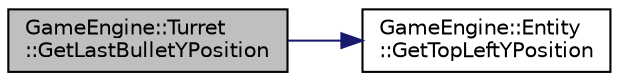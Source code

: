 digraph "GameEngine::Turret::GetLastBulletYPosition"
{
  edge [fontname="Helvetica",fontsize="10",labelfontname="Helvetica",labelfontsize="10"];
  node [fontname="Helvetica",fontsize="10",shape=record];
  rankdir="LR";
  Node11 [label="GameEngine::Turret\l::GetLastBulletYPosition",height=0.2,width=0.4,color="black", fillcolor="grey75", style="filled", fontcolor="black"];
  Node11 -> Node12 [color="midnightblue",fontsize="10",style="solid",fontname="Helvetica"];
  Node12 [label="GameEngine::Entity\l::GetTopLeftYPosition",height=0.2,width=0.4,color="black", fillcolor="white", style="filled",URL="$class_game_engine_1_1_entity.html#a98847fc7c0a9f5cdd78ef252f3680c7b",tooltip="Returns the top left y position of the Entity. "];
}

